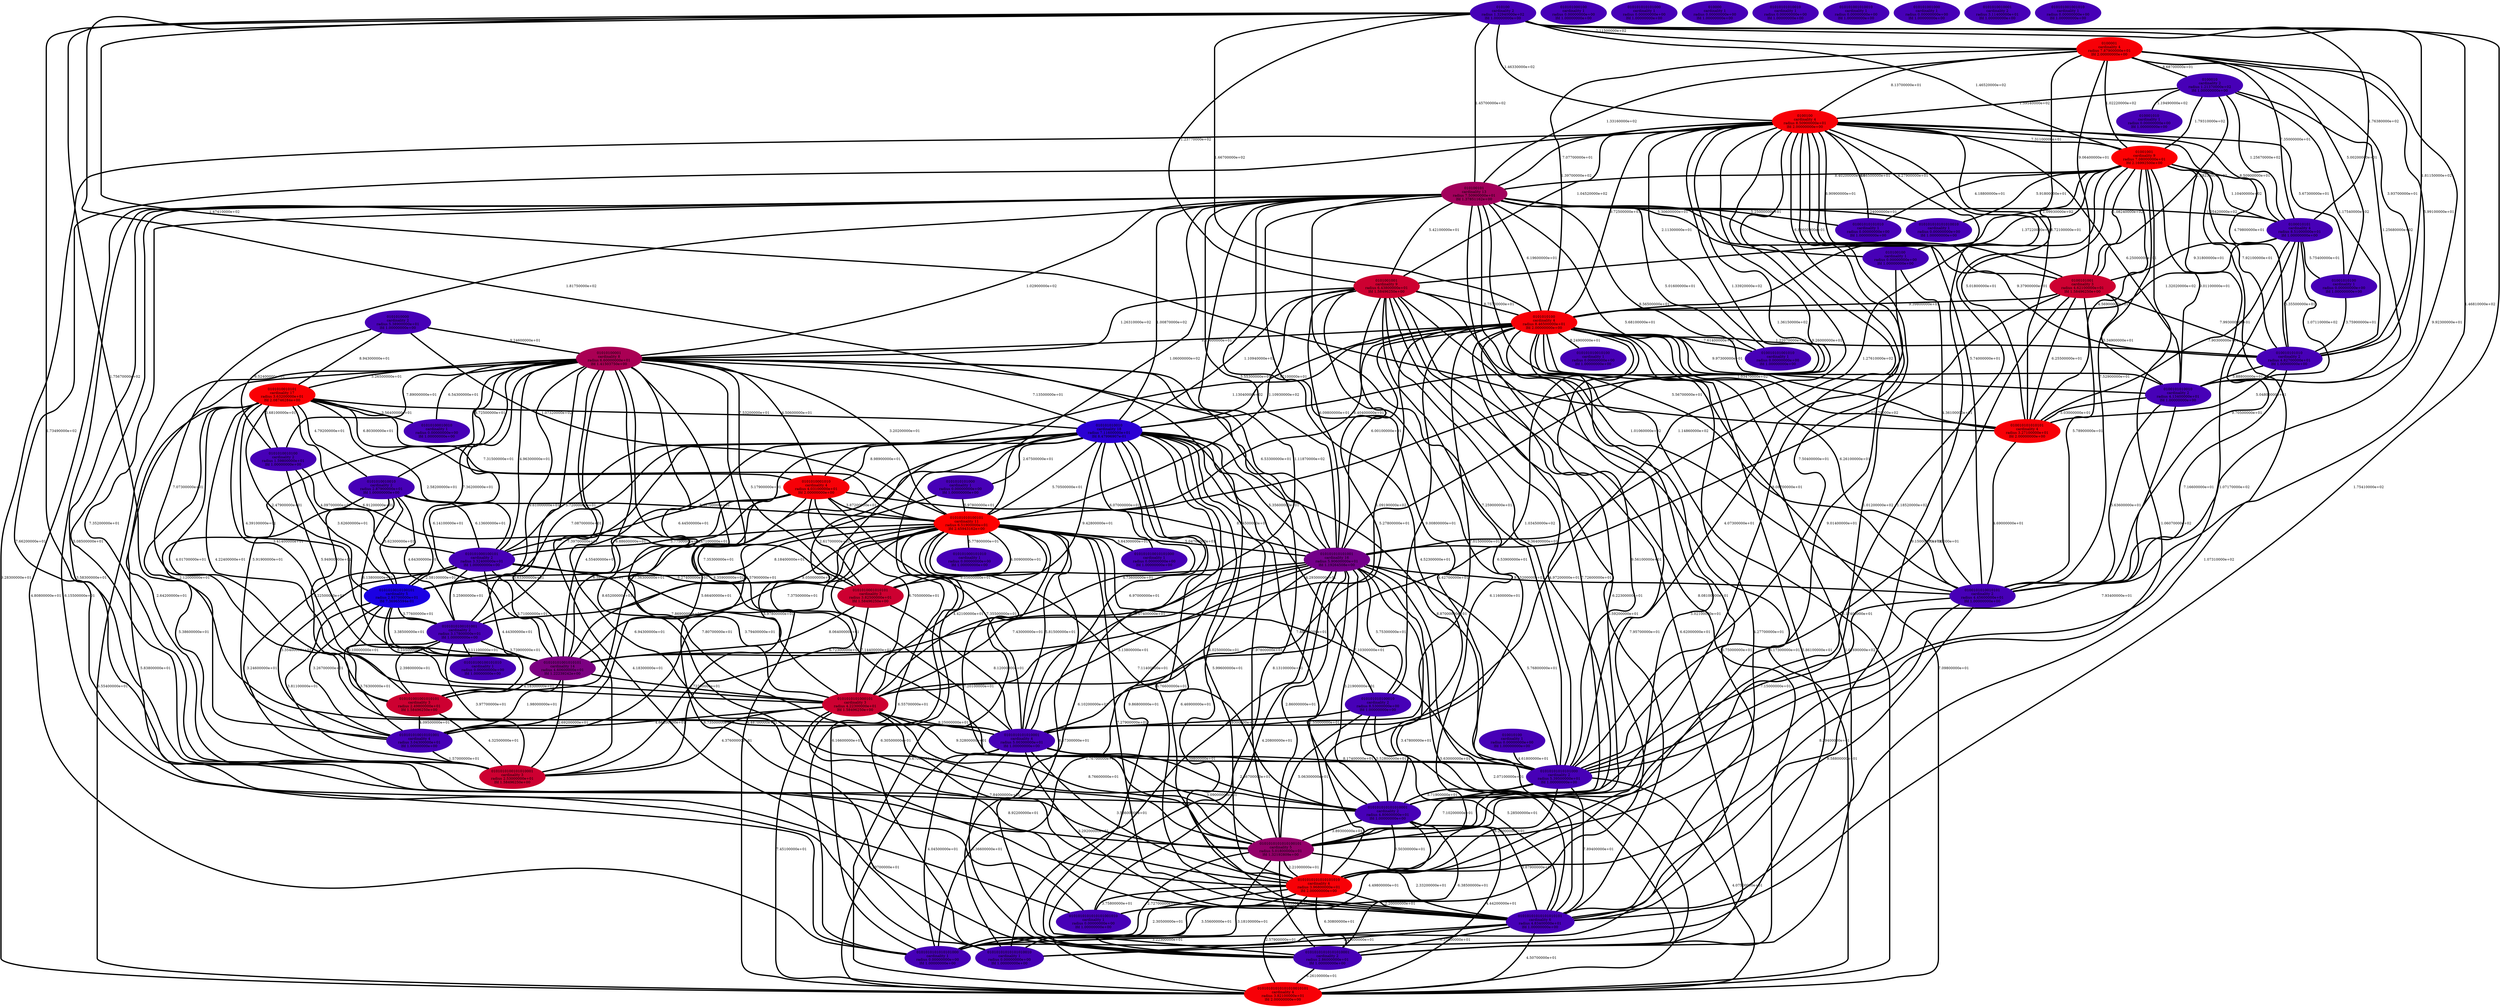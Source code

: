 graph graph_neighborhood_optimal_4 {
    edge[style=solid, penwidth="5", labeldistance="10"]
    010101000101010 [label="010101000101010\ncardinality 1\nradius 0.00000000e+00\nlfd 1.00000000e+00", color="#4700B7", style="filled"]
    010100100 [label="010100100\ncardinality 1\nradius 0.00000000e+00\nlfd 1.00000000e+00", color="#4700B7", style="filled"]
    010101010101001 [label="010101010101001\ncardinality 16\nradius 5.90600000e+01\nlfd 1.19264508e+00", color="#74008A", style="filled"]
    01010101010101010001 [label="01010101010101010001\ncardinality 2\nradius 2.86000000e+01\nlfd 1.00000000e+00", color="#4700B7", style="filled"]
    01010101001010101 [label="01010101001010101\ncardinality 14\nradius 4.60600000e+01\nlfd 1.22239242e+00", color="#7C0082", style="filled"]
    010101001001010101 [label="010101001001010101\ncardinality 3\nradius 2.49800000e+01\nlfd 1.58496250e+00", color="#CD0031", style="filled"]
    0101010100101010001 [label="0101010100101010001\ncardinality 3\nradius 2.53000000e+01\nlfd 1.58496250e+00", color="#CD0031", style="filled"]
    0101010010010 [label="0101010010010\ncardinality 2\nradius 2.87900000e+01\nlfd 1.00000000e+00", color="#4700B7", style="filled"]
    010010101001010 [label="010010101001010\ncardinality 1\nradius 0.00000000e+00\nlfd 1.00000000e+00", color="#4700B7", style="filled"]
    0101010101010101001010 [label="0101010101010101001010\ncardinality 1\nradius 0.00000000e+00\nlfd 1.00000000e+00", color="#4700B7", style="filled"]
    010100 [label="010100\ncardinality 2\nradius 1.32940000e+02\nlfd 1.00000000e+00", color="#4700B7", style="filled"]
    0101010010100 [label="0101010010100\ncardinality 2\nradius 1.59800000e+01\nlfd 1.00000000e+00", color="#4700B7", style="filled"]
    01001010101010 [label="01001010101010\ncardinality 1\nradius 0.00000000e+00\nlfd 1.00000000e+00", color="#4700B7", style="filled"]
    0101010001010 [label="0101010001010\ncardinality 4\nradius 4.03100000e+01\nlfd 2.00000000e+00", color="#F70007", style="filled"]
    01001010100 [label="01001010100\ncardinality 1\nradius 0.00000000e+00\nlfd 1.00000000e+00", color="#4700B7", style="filled"]
    0101010101010101000 [label="0101010101010101000\ncardinality 1\nradius 0.00000000e+00\nlfd 1.00000000e+00", color="#4700B7", style="filled"]
    010101000100 [label="010101000100\ncardinality 1\nradius 0.00000000e+00\nlfd 1.00000000e+00", color="#4700B7", style="filled"]
    010010100 [label="010010100\ncardinality 1\nradius 0.00000000e+00\nlfd 1.00000000e+00", color="#4700B7", style="filled"]
    0100101001 [label="0100101001\ncardinality 3\nradius 4.62100000e+01\nlfd 1.58496250e+00", color="#CD0031", style="filled"]
    010101010010 [label="010101010010\ncardinality 18\nradius 7.11600000e+01\nlfd 8.47996907e-01", color="#2B00D3", style="filled"]
    0101010100101001 [label="0101010100101001\ncardinality 2\nradius 3.17800000e+01\nlfd 1.00000000e+00", color="#4700B7", style="filled"]
    010101010101000 [label="010101010101000\ncardinality 1\nradius 0.00000000e+00\nlfd 1.00000000e+00", color="#4700B7", style="filled"]
    0100101010010 [label="0100101010010\ncardinality 2\nradius 4.13400000e+01\nlfd 1.00000000e+00", color="#4700B7", style="filled"]
    0101010101010101010 [label="0101010101010101010\ncardinality 4\nradius 3.96800000e+01\nlfd 2.00000000e+00", color="#F70007", style="filled"]
    010101010010101001 [label="010101010010101001\ncardinality 4\nradius 3.04300000e+01\nlfd 1.00000000e+00", color="#4700B7", style="filled"]
    0101010000 [label="0101010000\ncardinality 2\nradius 5.38900000e+01\nlfd 1.00000000e+00", color="#4700B7", style="filled"]
    0100010101 [label="0100010101\ncardinality 4\nradius 8.51000000e+01\nlfd 1.00000000e+00", color="#4700B7", style="filled"]
    01010101010101010010 [label="01010101010101010010\ncardinality 1\nradius 0.00000000e+00\nlfd 1.00000000e+00", color="#4700B7", style="filled"]
    01010100001 [label="01010100001\ncardinality 8\nradius 6.60000000e+01\nlfd 1.41503750e+00", color="#AA0054", style="filled"]
    010000 [label="010000\ncardinality 1\nradius 0.00000000e+00\nlfd 1.00000000e+00", color="#4700B7", style="filled"]
    0101010001010101 [label="0101010001010101\ncardinality 3\nradius 3.82500000e+01\nlfd 1.58496250e+00", color="#CD0031", style="filled"]
    01010101010010 [label="01010101010010\ncardinality 1\nradius 0.00000000e+00\nlfd 1.00000000e+00", color="#4700B7", style="filled"]
    010101010101010001 [label="010101010101010001\ncardinality 2\nradius 4.80600000e+01\nlfd 1.00000000e+00", color="#4700B7", style="filled"]
    010101001010010 [label="010101001010010\ncardinality 1\nradius 0.00000000e+00\nlfd 1.00000000e+00", color="#4700B7", style="filled"]
    01010100100101010 [label="01010100100101010\ncardinality 1\nradius 0.00000000e+00\nlfd 1.00000000e+00", color="#4700B7", style="filled"]
    010101001000 [label="010101001000\ncardinality 1\nradius 0.00000000e+00\nlfd 1.00000000e+00", color="#4700B7", style="filled"]
    0101001001 [label="0101001001\ncardinality 9\nradius 6.43800000e+01\nlfd 1.58496250e+00", color="#CD0031", style="filled"]
    010101000100101 [label="010101000100101\ncardinality 2\nradius 3.32400000e+01\nlfd 1.00000000e+00", color="#4700B7", style="filled"]
    01010101010101000 [label="01010101010101000\ncardinality 2\nradius 5.39500000e+01\nlfd 1.00000000e+00", color="#4700B7", style="filled"]
    01010100010010 [label="01010100010010\ncardinality 1\nradius 0.00000000e+00\nlfd 1.00000000e+00", color="#4700B7", style="filled"]
    010101010101010010 [label="010101010101010010\ncardinality 1\nradius 0.00000000e+00\nlfd 1.00000000e+00", color="#4700B7", style="filled"]
    0100100 [label="0100100\ncardinality 4\nradius 8.50900000e+01\nlfd 2.00000000e+00", color="#F70007", style="filled"]
    0101010101000101 [label="0101010101000101\ncardinality 3\nradius 4.22300000e+01\nlfd 1.58496250e+00", color="#CD0031", style="filled"]
    0100001 [label="0100001\ncardinality 4\nradius 7.87900000e+01\nlfd 2.00000000e+00", color="#F70007", style="filled"]
    01001001 [label="01001001\ncardinality 9\nradius 7.08000000e+01\nlfd 2.16992500e+00", color="#FC0002", style="filled"]
    0101010101010100101 [label="0101010101010100101\ncardinality 5\nradius 5.01800000e+01\nlfd 1.32192809e+00", color="#94006A", style="filled"]
    01010101010101010010101 [label="01010101010101010010101\ncardinality 4\nradius 3.82100000e+01\nlfd 2.00000000e+00", color="#F70007", style="filled"]
    010001010 [label="010001010\ncardinality 1\nradius 0.00000000e+00\nlfd 1.00000000e+00", color="#4700B7", style="filled"]
    0101010010101 [label="0101010010101\ncardinality 17\nradius 3.63200000e+01\nlfd 2.08746284e+00", color="#FA0004", style="filled"]
    0101010010100101 [label="0101010010100101\ncardinality 5\nradius 2.93700000e+01\nlfd 7.36965594e-01", color="#1B00E3", style="filled"]
    010010101010 [label="010010101010\ncardinality 2\nradius 4.82700000e+01\nlfd 1.00000000e+00", color="#4700B7", style="filled"]
    0101010010001 [label="0101010010001\ncardinality 2\nradius 3.11400000e+01\nlfd 1.00000000e+00", color="#4700B7", style="filled"]
    0100101010010101 [label="0100101010010101\ncardinality 2\nradius 4.45600000e+01\nlfd 1.00000000e+00", color="#4700B7", style="filled"]
    0101010101000 [label="0101010101000\ncardinality 1\nradius 0.00000000e+00\nlfd 1.00000000e+00", color="#4700B7", style="filled"]
    010101010010101000 [label="010101010010101000\ncardinality 1\nradius 0.00000000e+00\nlfd 1.00000000e+00", color="#4700B7", style="filled"]
    010010101010101 [label="010010101010101\ncardinality 4\nradius 3.27100000e+01\nlfd 2.00000000e+00", color="#F70007", style="filled"]
    0101010100 [label="0101010100\ncardinality 4\nradius 8.46500000e+01\nlfd 2.00000000e+00", color="#F70007", style="filled"]
    010101010100010 [label="010101010100010\ncardinality 2\nradius 8.53000000e+00\nlfd 1.00000000e+00", color="#4700B7", style="filled"]
    0101010101010001 [label="0101010101010001\ncardinality 4\nradius 5.00300000e+01\nlfd 1.00000000e+00", color="#4700B7", style="filled"]
    01010101010101010101 [label="01010101010101010101\ncardinality 6\nradius 4.83400000e+01\nlfd 1.00000000e+00", color="#4700B7", style="filled"]
    0100010 [label="0100010\ncardinality 2\nradius 1.21370000e+02\nlfd 1.00000000e+00", color="#4700B7", style="filled"]
    010101010100101 [label="010101010100101\ncardinality 11\nradius 6.51900000e+01\nlfd 2.45943162e+00", color="#FE0000", style="filled"]
    010100101 [label="010100101\ncardinality 13\nradius 7.50900000e+01\nlfd 1.37851162e+00", color="#A2005C", style="filled"]
    010101001001010 [label="010101001001010\ncardinality 1\nradius 0.00000000e+00\nlfd 1.00000000e+00", color="#4700B7", style="filled"]
    010101010010100 [label="010101010010100\ncardinality 1\nradius 0.00000000e+00\nlfd 1.00000000e+00", color="#4700B7", style="filled"]
    0101001001 -- 010101010101010001 [label="6.53900000e+01"]
    010101001001010101 -- 0101010100101010001 [label="4.32500000e+01"]
    01010100001 -- 01010101010101010010 [label="4.18300000e+01"]
    0100100 -- 010101010101010001 [label="9.08700000e+01"]
    01010100001 -- 0101010010100101 [label="7.36200000e+01"]
    010100 -- 01010101010101010101 [label="1.75410000e+02"]
    010101010101001 -- 0101010101010101010 [label="1.55000000e+01"]
    0101010101010101010 -- 01010101010101010010 [label="3.55600000e+01"]
    0101010001010 -- 010101010100101 [label="3.87200000e+01"]
    010100101 -- 01010101010101010010101 [label="5.17400000e+01"]
    0100001 -- 01001010100 [label="5.00200000e+01"]
    0101010010101 -- 0101010010010 [label="4.79200000e+01"]
    0101010001010101 -- 0101010101000101 [label="7.14400000e+01"]
    0101010001010 -- 010101010101001 [label="8.04500000e+01"]
    01010101010101010101 -- 01010101010101010010 [label="4.41600000e+01"]
    010101010100101 -- 0101010101010101000 [label="6.16600000e+01"]
    0100001 -- 0100100 [label="8.13700000e+01"]
    010101010100101 -- 0101010101010100101 [label="7.20100000e+01"]
    010100101 -- 010101010100101 [label="1.06000000e+02"]
    010010101010 -- 010010101010101 [label="5.04800000e+01"]
    0100100 -- 01001010101010 [label="6.66500000e+01"]
    0101010010101 -- 0101010001010101 [label="6.91200000e+01"]
    0100100 -- 010010101010 [label="4.79800000e+01"]
    010101010010 -- 0101010101010101000 [label="6.55700000e+01"]
    010100 -- 010100101 [label="1.45700000e+02"]
    0100010101 -- 0100101010010 [label="1.07110000e+02"]
    010101010101010001 -- 0101010101010101010 [label="3.50300000e+01"]
    010100100 -- 0100101010010101 [label="4.36100000e+01"]
    0101010010101 -- 0101010010100 [label="3.68100000e+01"]
    0101010100 -- 01010101010101000 [label="9.56100000e+01"]
    010101010101001 -- 0101010101000101 [label="7.43000000e+01"]
    0100101001 -- 0100101010010 [label="5.34900000e+01"]
    010101010101010001 -- 0101010101010100101 [label="3.89300000e+01"]
    010101010101001 -- 0101010101010001 [label="3.13800000e+01"]
    010100 -- 0100101010010101 [label="1.46810000e+02"]
    010101010010 -- 0101010100101010001 [label="5.97800000e+01"]
    010101010010 -- 010101010010101000 [label="6.07000000e+01"]
    010100101 -- 01010101010101010001 [label="8.08100000e+01"]
    01010101010101000 -- 010101010101010001 [label="5.71900000e+01"]
    0100100 -- 0101010100 [label="9.72500000e+01"]
    0101001001 -- 0101010100 [label="8.75700000e+01"]
    0101001001 -- 010101010010 [label="1.10940000e+02"]
    010101010010 -- 010101010101010001 [label="7.88300000e+01"]
    01010101010101010101 -- 0101010101010101000 [label="3.22300000e+01"]
    0101010100 -- 010101010100101 [label="8.40400000e+01"]
    0101010101010101010 -- 0101010101010101000 [label="2.30500000e+01"]
    010101010100101 -- 01010101010101010001 [label="8.57300000e+01"]
    0101010010101 -- 01010100010010 [label="3.56400000e+01"]
    0100100 -- 01001010100 [label="5.67300000e+01"]
    0101010001010 -- 010101000100101 [label="6.44500000e+01"]
    0101010001010 -- 0101010101010001 [label="7.35500000e+01"]
    010100 -- 0101010101010001 [label="1.75670000e+02"]
    010101010100101 -- 0101010101010101010 [label="6.46900000e+01"]
    010101010101001 -- 0101010101010101001010 [label="4.20800000e+01"]
    0101010100 -- 010101010010100 [label="8.24900000e+01"]
    010101010100010 -- 01010101010101010101 [label="5.28500000e+01"]
    010100101 -- 0100101001 [label="6.89600000e+01"]
    0100100 -- 010010101010101 [label="5.01800000e+01"]
    010101000100101 -- 01010101001010101 [label="3.71000000e+01"]
    010101010100101 -- 0101010100101010001 [label="6.72300000e+01"]
    010100101 -- 010101010010 [label="1.00870000e+02"]
    010100101 -- 0100010101 [label="1.05420000e+02"]
    010101010010 -- 0101010001010101 [label="9.42800000e+01"]
    01001001 -- 010101010101010001 [label="1.18520000e+02"]
    010100101 -- 010010101010 [label="9.37900000e+01"]
    0101010010010 -- 010101010100101 [label="8.48700000e+01"]
    010100101 -- 0100101010010101 [label="5.56700000e+01"]
    0101010100101001 -- 01010101001010101 [label="3.73900000e+01"]
    010100101 -- 010010101010101 [label="5.68100000e+01"]
    010101010010 -- 0101010010100101 [label="7.08700000e+01"]
    010100101 -- 0101010100 [label="6.19600000e+01"]
    010100101 -- 0101010101010101001010 [label="3.58300000e+01"]
    010101000100101 -- 010101001001010101 [label="4.44300000e+01"]
    0101001001 -- 010101010101001 [label="6.09800000e+01"]
    0100001 -- 0100101010010101 [label="9.92300000e+01"]
    0101010010101 -- 010101010010101001 [label="2.12000000e+01"]
    0101010100 -- 01010101001010101 [label="1.09190000e+02"]
    010101010010 -- 01010101010101010001 [label="9.86800000e+01"]
    010101000100101 -- 010101010010101001 [label="3.35400000e+01"]
    0101010101010100101 -- 01010101010101010001 [label="4.31600000e+01"]
    0101010101010001 -- 0101010101010101000 [label="4.04500000e+01"]
    010100101 -- 01010101010101010101 [label="4.42700000e+01"]
    0101010010101 -- 0101010101000101 [label="4.22400000e+01"]
    010101010100101 -- 010101010010101000 [label="5.64300000e+01"]
    0100100 -- 01001001 [label="7.31100000e+01"]
    01010100001 -- 0101010100101001 [label="9.61000000e+01"]
    01001001 -- 0101010100 [label="1.37220000e+02"]
    0101010100 -- 010101010101001 [label="6.00100000e+01"]
    010101010101001 -- 0101010001010101 [label="9.05600000e+01"]
    01001001 -- 010010101010101 [label="4.56900000e+01"]
    01010100001 -- 01010100010010 [label="6.54300000e+01"]
    0101010100 -- 0100101010010 [label="9.97300000e+01"]
    0101010000 -- 0101010010100 [label="6.52400000e+01"]
    01010100001 -- 0101010101010101000 [label="5.83800000e+01"]
    010101010010 -- 01010101001010101 [label="4.55400000e+01"]
    0101010101010100101 -- 0101010101010101010 [label="2.21000000e+01"]
    0101010101000 -- 01010101001010101 [label="4.57900000e+01"]
    010101010101010001 -- 01010101010101010101 [label="3.87900000e+01"]
    010101010100101 -- 01010101010101000 [label="7.10300000e+01"]
    010101010010 -- 0101010001010 [label="8.98900000e+01"]
    010101010101001 -- 010101010100010 [label="5.75300000e+01"]
    010101010101001 -- 0100101010010101 [label="9.55200000e+01"]
    01010101010101000 -- 0101010101010101010 [label="6.28000000e+01"]
    01001001 -- 0101001001 [label="1.09930000e+02"]
    01001001 -- 0101010101010100101 [label="1.06070000e+02"]
    0100001 -- 01001001 [label="1.02220000e+02"]
    0101010100101001 -- 010101010010101001 [label="3.76300000e+01"]
    0101010100 -- 010010101010 [label="1.22070000e+02"]
    0100100 -- 010101010101001 [label="9.26000000e+01"]
    01010101010101010001 -- 01010101010101010010101 [label="6.26100000e+01"]
    01001001 -- 0100010101 [label="1.10400000e+02"]
    0100010101 -- 010010101010 [label="5.35500000e+01"]
    0101001001 -- 01010101010101010010101 [label="6.17300000e+01"]
    01001001 -- 010101010101001 [label="1.27610000e+02"]
    0100101010010101 -- 01010101010101010101 [label="8.58800000e+01"]
    0101010010100101 -- 0101010100101010001 [label="3.81100000e+01"]
    010101010101001 -- 0101010101010101000 [label="2.76700000e+01"]
    01001001 -- 01001010101010 [label="4.18800000e+01"]
    010101010010 -- 01010101010101010010101 [label="6.48700000e+01"]
    0100100 -- 01010101010101010101 [label="9.15000000e+01"]
    0101010010100 -- 010101000100101 [label="4.09700000e+01"]
    0101010010010 -- 01010101001010101 [label="6.13800000e+01"]
    0100001 -- 0100101001 [label="9.06400000e+01"]
    0101001001 -- 0101010101010101010 [label="6.11600000e+01"]
    0101010101000101 -- 01010101010101010101 [label="8.92200000e+01"]
    0101010001010 -- 0101010010100101 [label="6.88600000e+01"]
    01010101010101010101 -- 01010101010101010001 [label="6.37800000e+01"]
    0100001 -- 010010101010 [label="3.93700000e+01"]
    010010101010 -- 0100101010010 [label="5.88800000e+01"]
    0101010010101 -- 010101001001010101 [label="4.01700000e+01"]
    0101010100 -- 010101010101010001 [label="7.72600000e+01"]
    0100001 -- 0100101010010 [label="5.99100000e+01"]
    010100101 -- 0101001001 [label="5.42100000e+01"]
    0100100 -- 01010101010101000 [label="7.50400000e+01"]
    01010100001 -- 01010101001010101 [label="6.14100000e+01"]
    010101010101001 -- 0101010101010100101 [label="2.86000000e+01"]
    01010101001010101 -- 0101010101000101 [label="4.72200000e+01"]
    0101010010100101 -- 010101010010101001 [label="3.26700000e+01"]
    010100101 -- 010101010101001 [label="5.55300000e+01"]
    010101000100101 -- 0101010001010101 [label="6.27400000e+01"]
    010101010100101 -- 0101010101000101 [label="4.42100000e+01"]
    0100100 -- 0101010101010101010 [label="9.01400000e+01"]
    0101010101010001 -- 01010101010101010101 [label="3.29200000e+01"]
    010100101 -- 010010101001010 [label="5.01600000e+01"]
    010100 -- 0100001 [label="2.11500000e+02"]
    010010101010 -- 0100101010010101 [label="7.16600000e+01"]
    01010100001 -- 010101010101001 [label="6.53300000e+01"]
    0101010100 -- 0101010001010 [label="1.13040000e+02"]
    010100 -- 0100010101 [label="1.76380000e+02"]
    0100100 -- 0100101010010 [label="6.25000000e+01"]
    0101010010101 -- 010101000100101 [label="2.58200000e+01"]
    010101010101010001 -- 0101010101010101000 [label="4.49800000e+01"]
    0101010010010 -- 010101000100101 [label="6.13600000e+01"]
    0101010010101 -- 01010101001010101 [label="3.41400000e+01"]
    010100 -- 010010101010 [label="1.81150000e+02"]
    01001001 -- 010010101010 [label="7.92100000e+01"]
    0101010100 -- 0101010101010101010 [label="5.02100000e+01"]
    010101010010 -- 010101010100010 [label="4.29300000e+01"]
    01001001 -- 01010101010101010101 [label="1.07310000e+02"]
    0101010100 -- 0101010101010100101 [label="6.22300000e+01"]
    010101000100101 -- 0101010101000101 [label="3.79400000e+01"]
    0101010101010001 -- 01010101010101000 [label="8.17400000e+01"]
    0101010101010101010 -- 0101010101010101001010 [label="3.75800000e+01"]
    010100101 -- 01010101010101010010 [label="6.15500000e+01"]
    010100101 -- 01010101010101000 [label="7.25900000e+01"]
    0100010 -- 0100101010010 [label="1.25680000e+02"]
    0101010100 -- 0101010101010101001010 [label="7.95700000e+01"]
    0100010101 -- 0100101001 [label="9.31800000e+01"]
    010101010100101 -- 0101010010100101 [label="8.18400000e+01"]
    0100101001 -- 0101010100 [label="9.39800000e+01"]
    0101010010101 -- 010101010010 [label="7.53200000e+01"]
    01010101010101000 -- 01010101010101010010101 [label="4.07500000e+01"]
    0101010010100101 -- 0101010100101001 [label="3.77600000e+01"]
    01010100001 -- 0101010001010101 [label="5.17900000e+01"]
    0101010101010100101 -- 0101010101010101000 [label="2.72700000e+01"]
    0100101001 -- 01010101010101000 [label="7.11700000e+01"]
    0100100 -- 010100101 [label="7.07700000e+01"]
    01010100001 -- 010101010010101001 [label="5.91900000e+01"]
    01001001 -- 0100101001 [label="1.08240000e+02"]
    0101010010100101 -- 010101001001010101 [label="2.10000000e+01"]
    0100100 -- 010101010100101 [label="1.36150000e+02"]
    0101010100 -- 0101010101010101000 [label="6.75000000e+01"]
    010101010101001 -- 01010101010101010001 [label="5.63000000e+01"]
    010101010010 -- 0101010100101001 [label="7.39700000e+01"]
    01010100001 -- 0101010010101 [label="5.26500000e+01"]
    0101001001 -- 01010101010101010101 [label="5.59200000e+01"]
    0101010010101 -- 0101010001010 [label="6.80300000e+01"]
    0101010010101 -- 010101010100101 [label="7.31500000e+01"]
    0101010101000101 -- 0101010101010001 [label="8.25000000e+01"]
    0100010101 -- 01001010100 [label="5.75400000e+01"]
    0100100 -- 0101010101010001 [label="1.14860000e+02"]
    0101010010101 -- 0101010010100101 [label="2.47900000e+01"]
    010101010100101 -- 0101010001010101 [label="4.00900000e+01"]
    0100010 -- 01001001 [label="1.79310000e+02"]
    0101010100 -- 0101010101000101 [label="1.03450000e+02"]
    010101010100101 -- 0101010101010001 [label="5.81500000e+01"]
    0101010101000101 -- 0101010100101010001 [label="4.37600000e+01"]
    0100100 -- 010010101001010 [label="2.11300000e+01"]
    0101010100101001 -- 010101001001010101 [label="2.39800000e+01"]
    0101010010010 -- 0101010010100101 [label="5.62300000e+01"]
    0101010001010 -- 0101010001010101 [label="2.61700000e+01"]
    0100100 -- 0100101001 [label="6.90900000e+01"]
    0101010001010101 -- 01010101001010101 [label="8.06400000e+01"]
    0101010100 -- 01010101010101010010101 [label="7.09800000e+01"]
    010101010100101 -- 01010101010101010010101 [label="5.67000000e+01"]
    0101001001 -- 0100101010010101 [label="1.01060000e+02"]
    0101010101000101 -- 0101010101010101010 [label="7.84000000e+01"]
    0100101001 -- 010010101010 [label="7.99300000e+01"]
    0100001 -- 0101010100 [label="1.39700000e+02"]
    010101010100101 -- 0101010100101001 [label="9.05000000e+01"]
    0101010100 -- 01010101010101010010 [label="5.86100000e+01"]
    010100101 -- 0101010101010001 [label="7.07300000e+01"]
    0101010010101 -- 0101010100101001 [label="4.39100000e+01"]
    0101010100 -- 010101010100010 [label="9.00800000e+01"]
    0100010 -- 0100100 [label="1.59540000e+02"]
    010100101 -- 010100100 [label="5.30600000e+01"]
    010101010010 -- 010101001001010101 [label="7.36300000e+01"]
    0101010001010 -- 01010101010101010001 [label="6.73500000e+01"]
    010100 -- 0100100 [label="1.46330000e+02"]
    010100 -- 01001001 [label="1.46520000e+02"]
    010101010100101 -- 010101010101001 [label="5.04700000e+01"]
    010100 -- 0101010101010100101 [label="1.73490000e+02"]
    010101010101001 -- 01010101010101010101 [label="3.47800000e+01"]
    0101010010100 -- 01010101001010101 [label="5.94900000e+01"]
    0101010101010001 -- 010101010101010001 [label="2.56700000e+01"]
    010101010010 -- 010101000100101 [label="5.72000000e+01"]
    0100101010010101 -- 0101010101010101010 [label="8.29400000e+01"]
    010101010100010 -- 0101010101010001 [label="3.89300000e+01"]
    010100101 -- 010101010101010010 [label="6.24000000e+01"]
    010010101010101 -- 0100101010010101 [label="4.69000000e+01"]
    010101010100101 -- 01010101001010101 [label="7.37500000e+01"]
    0101010010100101 -- 0101010101000101 [label="6.10500000e+01"]
    010101010101001 -- 010101010101010001 [label="3.21900000e+01"]
    010100101 -- 0100101010010 [label="8.56500000e+01"]
    0101010101010100101 -- 01010101010101010101 [label="2.33200000e+01"]
    0101001001 -- 01010101010101010001 [label="6.62000000e+01"]
    010101000100101 -- 0101010010100101 [label="2.58100000e+01"]
    01001001 -- 0100101010010101 [label="7.52900000e+01"]
    0101010100 -- 01010101010101010001 [label="1.01690000e+02"]
    010100101 -- 01010100001 [label="1.02900000e+02"]
    010101010010 -- 0101010101010101010 [label="5.99600000e+01"]
    0101010100 -- 01010101010101010101 [label="4.27700000e+01"]
    0100100 -- 0101010101010100101 [label="1.01200000e+02"]
    010010100 -- 01010101010101000 [label="4.61800000e+01"]
    01010100001 -- 0101010101000101 [label="2.47100000e+01"]
    0101010101010001 -- 01010101010101010010101 [label="4.20700000e+01"]
    01001001 -- 010101010101010010 [label="5.91800000e+01"]
    0101010101000 -- 010101010100101 [label="5.97800000e+01"]
    0100001 -- 0100010 [label="8.68700000e+01"]
    01010100001 -- 0101010101010100101 [label="7.86900000e+01"]
    01010101001010101 -- 010101010010101001 [label="1.98000000e+01"]
    010101010100101 -- 010101000100101 [label="5.77500000e+01"]
    010100101 -- 01001010101010 [label="5.25000000e+01"]
    010101001001010101 -- 010101010010101001 [label="4.09500000e+01"]
    01010101001010101 -- 010101001001010101 [label="4.18300000e+01"]
    0101010100101001 -- 0101010100101010001 [label="3.97700000e+01"]
    01010100001 -- 0101010101010101010 [label="6.94300000e+01"]
    010100101 -- 0101010101010101000 [label="4.80800000e+01"]
    0101001001 -- 01010101010101000 [label="9.36400000e+01"]
    0101010000 -- 01010100001 [label="9.24600000e+01"]
    010101010100010 -- 0101010101010100101 [label="5.06300000e+01"]
    010101010100101 -- 01010101010101010101 [label="7.27900000e+01"]
    0100010 -- 010010101010 [label="1.17540000e+02"]
    01010100001 -- 01010101010101010001 [label="8.13100000e+01"]
    0101010010010 -- 010101001001010101 [label="4.22500000e+01"]
    0101010101010100101 -- 01010101010101010010101 [label="3.18100000e+01"]
    010100101 -- 010101010101010001 [label="7.35200000e+01"]
    0100010101 -- 0100101010010101 [label="9.70500000e+01"]
    010100101 -- 0101010101000101 [label="1.11870000e+02"]
    0101010100 -- 0101010101010001 [label="7.01500000e+01"]
    010100100 -- 01010101010101000 [label="4.07300000e+01"]
    0100001 -- 010010101010101 [label="8.72100000e+01"]
    0100101010010 -- 01010101010101000 [label="7.93400000e+01"]
    010101010010 -- 010101010100101 [label="5.70500000e+01"]
    0101001001 -- 0101010101010001 [label="5.27800000e+01"]
    01010100001 -- 0101010001010 [label="4.50600000e+01"]
    010101010100010 -- 010101010101010001 [label="5.52800000e+01"]
    010101010101010001 -- 01010101010101010010101 [label="4.44200000e+01"]
    0101010001010 -- 0101010101000101 [label="6.70500000e+01"]
    0101010100 -- 010101010010 [label="7.92100000e+01"]
    0101010001010 -- 01010101001010101 [label="6.38500000e+01"]
    010101010100101 -- 01010101010101010010 [label="6.30500000e+01"]
    010101010010 -- 0101010101010100101 [label="7.97800000e+01"]
    0100100 -- 010101010010 [label="1.33920000e+02"]
    0101010000 -- 0101010010101 [label="8.94300000e+01"]
    01010100001 -- 01010101010101000 [label="8.35900000e+01"]
    010100 -- 0101001001 [label="1.23770000e+02"]
    010101010010 -- 01010101010101010101 [label="6.76600000e+01"]
    0101010001010101 -- 0101010101010001 [label="8.12000000e+01"]
    0101010010100101 -- 01010101001010101 [label="3.38500000e+01"]
    0101010000 -- 010101010100101 [label="1.07320000e+02"]
    010100 -- 010101010101001 [label="1.81750000e+02"]
    010101010010 -- 0101010101000 [label="2.67500000e+01"]
    0101010101010101010 -- 01010101010101010010101 [label="2.57900000e+01"]
    0101010101000101 -- 01010101010101000 [label="9.32800000e+01"]
    0100010101 -- 010010101010101 [label="7.90300000e+01"]
    010101010010 -- 010101010101001 [label="5.35600000e+01"]
    0100100 -- 010100100 [label="4.27900000e+01"]
    010101010101001 -- 01010101001010101 [label="9.07400000e+01"]
    0100101010010101 -- 01010101010101000 [label="7.15000000e+01"]
    010101010100101 -- 010101010010101001 [label="7.80700000e+01"]
    01010100001 -- 01010101010101010101 [label="8.02500000e+01"]
    0101001001 -- 0101010101010100101 [label="4.97200000e+01"]
    0101010101000101 -- 0101010101010100101 [label="8.76600000e+01"]
    01001001 -- 01010101010101000 [label="1.07170000e+02"]
    0101010010010 -- 0101010100101010001 [label="5.38600000e+01"]
    0101010101000101 -- 01010101010101010010101 [label="7.45100000e+01"]
    0101010100 -- 010010101010101 [label="1.03470000e+02"]
    0100010101 -- 0101010100 [label="1.32020000e+02"]
    0100101001 -- 010101010101001 [label="1.03270000e+02"]
    0100010 -- 010001010 [label="1.19490000e+02"]
    0101010010100 -- 0101010010100101 [label="3.62600000e+01"]
    0100100 -- 0101010101010101001010 [label="7.66200000e+01"]
    010100101 -- 0101010101010101010 [label="4.52300000e+01"]
    0101010101010001 -- 0101010101010100101 [label="3.09000000e+01"]
    0100100 -- 0101001001 [label="1.04520000e+02"]
    010101010010101001 -- 0101010100101010001 [label="1.57000000e+01"]
    0100100 -- 0100101010010101 [label="5.74000000e+01"]
    0100101001 -- 0100101010010101 [label="5.78900000e+01"]
    010101010010 -- 0101010101010001 [label="6.97000000e+01"]
    0101001001 -- 010101010100101 [label="1.10930000e+02"]
    0100101010010 -- 0100101010010101 [label="5.63600000e+01"]
    01010100001 -- 010101000100101 [label="4.96300000e+01"]
    0100001 -- 0100010101 [label="7.35000000e+01"]
    01001001 -- 010100101 [label="8.40200000e+01"]
    010101000100101 -- 0101010100101010001 [label="3.24600000e+01"]
    0101010101010101010 -- 01010101010101010001 [label="6.30800000e+01"]
    0101010100101001 -- 01010100100101010 [label="3.11100000e+01"]
    01010100001 -- 0101010010010 [label="8.72500000e+01"]
    01010100001 -- 0101010100101010001 [label="5.63300000e+01"]
    01010101001010101 -- 0101010100101010001 [label="2.69200000e+01"]
    010101010100101 -- 010101010101010001 [label="7.11400000e+01"]
    010100101 -- 0101010101010100101 [label="5.08500000e+01"]
    010101010101010001 -- 01010101010101010001 [label="6.38500000e+01"]
    0101010101000101 -- 010101010010101001 [label="4.66200000e+01"]
    010101010101001 -- 01010101010101000 [label="5.76800000e+01"]
    0101010100 -- 010010101001010 [label="7.61400000e+01"]
    01001001 -- 0100101010010 [label="9.01100000e+01"]
    0101010101010101010 -- 01010101010101010101 [label="2.20000000e+01"]
    01010101010101000 -- 0101010101010100101 [label="7.10200000e+01"]
    010101010010 -- 010101010010101001 [label="5.66400000e+01"]
    01010101010101010101 -- 01010101010101010010101 [label="4.50700000e+01"]
    0100010 -- 0100010101 [label="1.25670000e+02"]
    0101001001 -- 01010100001 [label="1.26310000e+02"]
    01001010100 -- 010010101010 [label="3.75900000e+01"]
    0101010010010 -- 0101010100101001 [label="4.64300000e+01"]
    01010100001 -- 010101010010 [label="7.13500000e+01"]
    0101010100 -- 01010100001 [label="9.37600000e+01"]
    010101000100101 -- 0101010100101001 [label="5.25900000e+01"]
    0101010101010001 -- 0101010101010101010 [label="3.58600000e+01"]
    01010100001 -- 010101010101010001 [label="8.65200000e+01"]
    010101010100101 -- 010101000101010 [label="5.77800000e+01"]
    0100100 -- 0100010101 [label="8.50900000e+01"]
    01010101010101000 -- 01010101010101010101 [label="7.89400000e+01"]
    0100010 -- 0100101001 [label="1.58230000e+02"]
    010100 -- 0101010100 [label="1.66700000e+02"]
    0100101010010 -- 010010101010101 [label="5.03000000e+01"]
    010101010010 -- 01010101010101010010 [label="6.10200000e+01"]
    010101010101001 -- 01010101010101010010 [label="4.39800000e+01"]
    01010100001 -- 0101010010100 [label="7.89000000e+01"]
    010101010010 -- 0101010101000101 [label="4.73600000e+01"]
    01010100001 -- 0101010101010001 [label="7.35300000e+01"]
    0101010010101 -- 0101010100101010001 [label="2.64200000e+01"]
    0100101001 -- 010010101010101 [label="6.25500000e+01"]
    0101010100 -- 0100101010010101 [label="6.26100000e+01"]
    010101010101001 -- 01010101010101010010101 [label="2.07100000e+01"]
    010100 -- 010010101010101 [label="1.47410000e+02"]
    01010100001 -- 010101010100101 [label="3.20200000e+01"]
    0100001 -- 010100101 [label="1.33160000e+02"]
    0101010101010001 -- 01010101010101010001 [label="5.36600000e+01"]
    010101010010 -- 01010101010101000 [label="8.87000000e+01"]
    01010100001 -- 01010101010101010010101 [label="6.55400000e+01"]
    0100100 -- 01010101010101010010101 [label="9.28300000e+01"]
}
